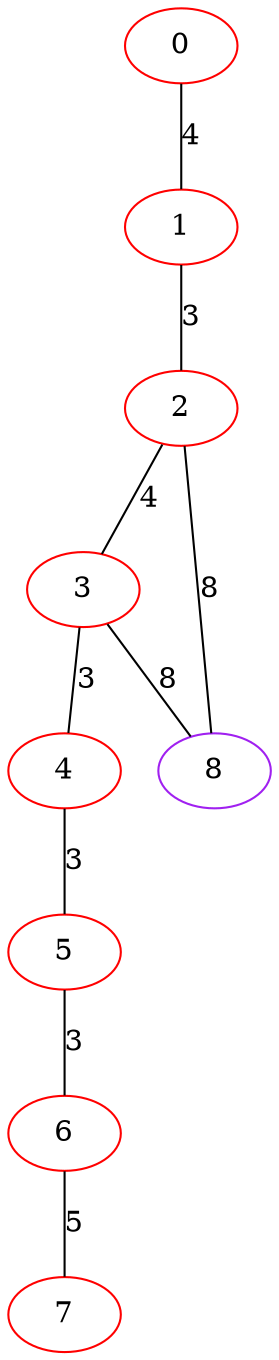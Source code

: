 graph "" {
0 [color=red, weight=1];
1 [color=red, weight=1];
2 [color=red, weight=1];
3 [color=red, weight=1];
4 [color=red, weight=1];
5 [color=red, weight=1];
6 [color=red, weight=1];
7 [color=red, weight=1];
8 [color=purple, weight=4];
0 -- 1  [key=0, label=4];
1 -- 2  [key=0, label=3];
2 -- 8  [key=0, label=8];
2 -- 3  [key=0, label=4];
3 -- 8  [key=0, label=8];
3 -- 4  [key=0, label=3];
4 -- 5  [key=0, label=3];
5 -- 6  [key=0, label=3];
6 -- 7  [key=0, label=5];
}
